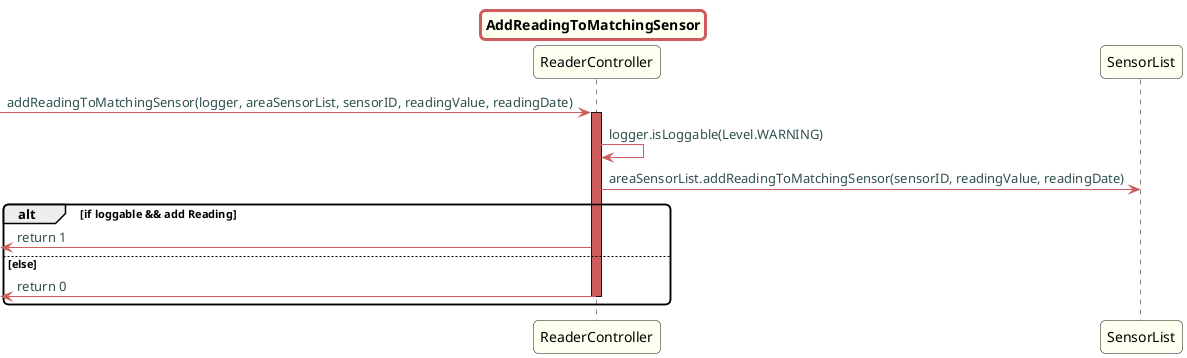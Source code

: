 @startuml

skinparam titleBorderRoundCorner 10
skinparam titleBorderThickness 3
skinparam titleBorderColor indianred
skinparam titleBackgroundColor ivory
skinparam FontName quicksand

skinparam actor {
 	BorderColor indianred
 	}

 skinparam sequence {
 	LifeLineBackgroundColor indianred
 	ParticipantBackgroundColor ivory
 }

 skinparam roundcorner 10

 skinparam component {
   arrowThickness 1
   ArrowFontName Verdana
   ArrowColor indianred
   ArrowFontColor darkslategrey
 }


title AddReadingToMatchingSensor
-> ReaderController: addReadingToMatchingSensor(logger, areaSensorList, sensorID, readingValue, readingDate)
activate ReaderController

ReaderController -> ReaderController: logger.isLoggable(Level.WARNING)
ReaderController -> SensorList: areaSensorList.addReadingToMatchingSensor(sensorID, readingValue, readingDate)

alt if loggable && add Reading

<- ReaderController: return 1

else else
<- ReaderController: return 0
deactivate ReaderController
end

@enduml